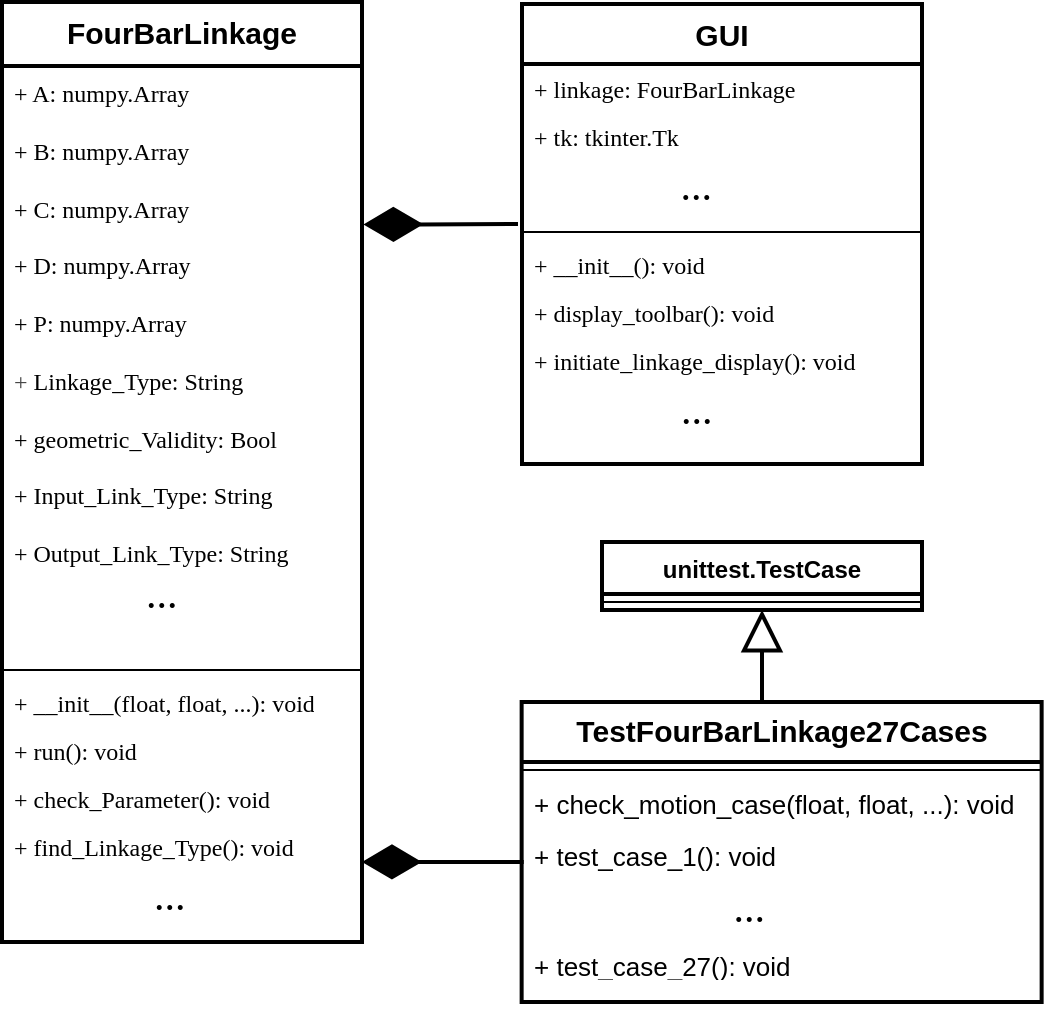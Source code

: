 <mxfile version="24.8.6">
  <diagram id="MVhgNVCFNNkVWE_ndixA" name="Page-1">
    <mxGraphModel dx="568" dy="282" grid="1" gridSize="10" guides="1" tooltips="1" connect="1" arrows="1" fold="1" page="1" pageScale="1" pageWidth="850" pageHeight="1100" math="0" shadow="0">
      <root>
        <mxCell id="0" />
        <mxCell id="1" parent="0" />
        <mxCell id="5JU13Hx9IpRc4YvFb3v6-13" value="&lt;font face=&quot;Helvetica&quot; style=&quot;font-size: 15px;&quot;&gt;FourBarLinkage&lt;/font&gt;" style="swimlane;fontStyle=1;align=center;verticalAlign=top;childLayout=stackLayout;horizontal=1;startSize=32;horizontalStack=0;resizeParent=1;resizeParentMax=0;resizeLast=0;collapsible=1;marginBottom=0;whiteSpace=wrap;html=1;strokeWidth=2;" vertex="1" parent="1">
          <mxGeometry x="340" y="30" width="180" height="470" as="geometry" />
        </mxCell>
        <mxCell id="5JU13Hx9IpRc4YvFb3v6-14" value="&lt;p style=&quot;margin: 0px; font-size: 12px;&quot;&gt;&lt;span style=&quot;font-family: &amp;quot;Microsoft YaHei&amp;quot;; font-size: 12px;&quot;&gt;+ A: numpy.Array&lt;/span&gt;&lt;/p&gt;&lt;p style=&quot;margin: 0px; font-size: 12px;&quot;&gt;&lt;span style=&quot;background-color: initial; font-family: &amp;quot;Microsoft YaHei&amp;quot;;&quot;&gt;&lt;br&gt;&lt;/span&gt;&lt;/p&gt;&lt;p style=&quot;margin: 0px; font-size: 12px;&quot;&gt;&lt;span style=&quot;background-color: initial; font-family: &amp;quot;Microsoft YaHei&amp;quot;;&quot;&gt;+ B: numpy.Array&lt;/span&gt;&lt;/p&gt;&lt;p style=&quot;margin: 0px; font-size: 12px;&quot;&gt;&lt;span style=&quot;background-color: initial; font-family: &amp;quot;Microsoft YaHei&amp;quot;;&quot;&gt;&lt;br&gt;&lt;/span&gt;&lt;/p&gt;&lt;p style=&quot;margin: 0px; font-size: 12px;&quot;&gt;&lt;span style=&quot;background-color: initial; font-family: &amp;quot;Microsoft YaHei&amp;quot;;&quot;&gt;+ C: numpy.Array&lt;/span&gt;&lt;/p&gt;&lt;p style=&quot;margin: 0px; font-size: 12px;&quot;&gt;&lt;span style=&quot;background-color: initial; font-family: &amp;quot;Microsoft YaHei&amp;quot;;&quot;&gt;&lt;br&gt;&lt;/span&gt;&lt;/p&gt;&lt;p style=&quot;margin: 0px; font-size: 12px;&quot;&gt;&lt;span style=&quot;background-color: initial; font-family: &amp;quot;Microsoft YaHei&amp;quot;;&quot;&gt;+ D: numpy.Array&lt;/span&gt;&lt;/p&gt;&lt;p style=&quot;margin: 0px; font-size: 12px;&quot;&gt;&lt;span style=&quot;background-color: initial; font-family: &amp;quot;Microsoft YaHei&amp;quot;;&quot;&gt;&lt;br&gt;&lt;/span&gt;&lt;/p&gt;&lt;p style=&quot;margin: 0px; font-size: 12px;&quot;&gt;&lt;span style=&quot;background-color: initial; font-family: &amp;quot;Microsoft YaHei&amp;quot;;&quot;&gt;+ P: numpy.Array&lt;/span&gt;&lt;/p&gt;&lt;p style=&quot;margin: 0px; font-size: 12px;&quot;&gt;&lt;font style=&quot;background-color: initial; font-family: &amp;quot;Microsoft YaHei&amp;quot;;&quot; color=&quot;#454545&quot;&gt;&lt;br&gt;&lt;/font&gt;&lt;/p&gt;&lt;p style=&quot;margin: 0px; font-size: 12px;&quot;&gt;&lt;font style=&quot;background-color: initial; font-family: &amp;quot;Microsoft YaHei&amp;quot;;&quot; color=&quot;#454545&quot;&gt;+&amp;nbsp;&lt;/font&gt;&lt;span style=&quot;background-color: initial; font-family: &amp;quot;Microsoft YaHei&amp;quot;;&quot;&gt;Linkage_Type: String&lt;/span&gt;&lt;/p&gt;&lt;p style=&quot;margin: 0px; font-size: 12px;&quot;&gt;&lt;span style=&quot;background-color: initial; font-family: &amp;quot;Microsoft YaHei&amp;quot;;&quot;&gt;&lt;br&gt;&lt;/span&gt;&lt;/p&gt;&lt;p style=&quot;margin: 0px; font-size: 12px;&quot;&gt;&lt;span style=&quot;background-color: initial; font-family: &amp;quot;Microsoft YaHei&amp;quot;;&quot;&gt;+ geometric_Validity: Bool&lt;/span&gt;&lt;/p&gt;&lt;p style=&quot;margin: 0px; font-size: 12px;&quot;&gt;&lt;span style=&quot;background-color: initial; font-family: &amp;quot;Microsoft YaHei&amp;quot;;&quot;&gt;&lt;br&gt;&lt;/span&gt;&lt;/p&gt;&lt;p style=&quot;margin: 0px; font-size: 12px;&quot;&gt;&lt;span style=&quot;background-color: initial; font-family: &amp;quot;Microsoft YaHei&amp;quot;;&quot;&gt;+&amp;nbsp;&lt;/span&gt;&lt;span style=&quot;background-color: initial; font-family: &amp;quot;Microsoft YaHei&amp;quot;;&quot;&gt;Input_Link_Type: String&lt;/span&gt;&lt;/p&gt;&lt;p style=&quot;margin: 0px; font-size: 12px;&quot;&gt;&lt;span style=&quot;background-color: initial; font-family: &amp;quot;Microsoft YaHei&amp;quot;;&quot;&gt;&lt;br&gt;&lt;/span&gt;&lt;/p&gt;&lt;p style=&quot;margin: 0px; font-size: 12px;&quot;&gt;&lt;span style=&quot;background-color: initial; font-family: &amp;quot;Microsoft YaHei&amp;quot;;&quot;&gt;+ Output_Link_Type: String&lt;/span&gt;&lt;/p&gt;&lt;p style=&quot;text-align: center; margin: 0px;&quot;&gt;&lt;font style=&quot;font-size: 21px;&quot; face=&quot;Microsoft YaHei&quot;&gt;&amp;nbsp; ...&lt;/font&gt;&lt;/p&gt;" style="text;strokeColor=none;fillColor=none;align=left;verticalAlign=top;spacingLeft=4;spacingRight=4;overflow=hidden;rotatable=0;points=[[0,0.5],[1,0.5]];portConstraint=eastwest;whiteSpace=wrap;html=1;fontColor=#000000;fontSize=12;strokeWidth=2;" vertex="1" parent="5JU13Hx9IpRc4YvFb3v6-13">
          <mxGeometry y="32" width="180" height="298" as="geometry" />
        </mxCell>
        <mxCell id="5JU13Hx9IpRc4YvFb3v6-15" value="" style="line;strokeWidth=1;fillColor=none;align=left;verticalAlign=middle;spacingTop=-1;spacingLeft=3;spacingRight=3;rotatable=0;labelPosition=right;points=[];portConstraint=eastwest;strokeColor=inherit;" vertex="1" parent="5JU13Hx9IpRc4YvFb3v6-13">
          <mxGeometry y="330" width="180" height="8" as="geometry" />
        </mxCell>
        <mxCell id="5JU13Hx9IpRc4YvFb3v6-16" value="&lt;p style=&quot;margin: 0px; line-height: 100%; font-size: 12px;&quot;&gt;&lt;span style=&quot;font-family: &amp;quot;Microsoft YaHei&amp;quot;; font-size: 12px;&quot;&gt;+ __init__(float, float, ...): void&lt;/span&gt;&lt;/p&gt;&lt;p style=&quot;margin: 0px; line-height: 100%; font-size: 12px;&quot;&gt;&lt;span style=&quot;background-color: initial; font-family: &amp;quot;Microsoft YaHei&amp;quot;;&quot;&gt;&lt;br&gt;&lt;/span&gt;&lt;/p&gt;&lt;p style=&quot;margin: 0px; line-height: 100%; font-size: 12px;&quot;&gt;&lt;span style=&quot;background-color: initial; font-family: &amp;quot;Microsoft YaHei&amp;quot;;&quot;&gt;+ run(): void&lt;/span&gt;&lt;/p&gt;&lt;p style=&quot;margin: 0px; line-height: 100%; font-size: 12px;&quot;&gt;&lt;span style=&quot;font-family: &amp;quot;Microsoft YaHei&amp;quot;; background-color: initial;&quot;&gt;&lt;br&gt;&lt;/span&gt;&lt;/p&gt;&lt;p style=&quot;margin: 0px; line-height: 100%; font-size: 12px;&quot;&gt;&lt;span style=&quot;font-family: &amp;quot;Microsoft YaHei&amp;quot;; background-color: initial;&quot;&gt;+ check_Parameter(): void&lt;/span&gt;&lt;/p&gt;&lt;p style=&quot;margin: 0px; line-height: 100%; font-size: 12px;&quot;&gt;&lt;span style=&quot;background-color: initial; font-family: &amp;quot;Microsoft YaHei&amp;quot;;&quot;&gt;&lt;br&gt;&lt;/span&gt;&lt;/p&gt;&lt;p style=&quot;margin: 0px; line-height: 100%; font-size: 12px;&quot;&gt;&lt;span style=&quot;background-color: initial; font-family: &amp;quot;Microsoft YaHei&amp;quot;;&quot;&gt;+ find_Linkage_Type(): void&lt;/span&gt;&lt;/p&gt;&lt;p style=&quot;margin: 0px; line-height: 100%; font-size: 12px;&quot;&gt;&lt;span style=&quot;background-color: initial; font-family: &amp;quot;Microsoft YaHei&amp;quot;;&quot;&gt;&lt;br&gt;&lt;/span&gt;&lt;/p&gt;&lt;p style=&quot;text-align: center; margin: 0px; line-height: 100%;&quot;&gt;&lt;font style=&quot;font-size: 21px;&quot; face=&quot;Microsoft YaHei&quot;&gt;&amp;nbsp;...&lt;/font&gt;&lt;/p&gt;" style="text;strokeColor=none;fillColor=none;align=left;verticalAlign=top;spacingLeft=4;spacingRight=4;overflow=hidden;rotatable=0;points=[[0,0.5],[1,0.5]];portConstraint=eastwest;whiteSpace=wrap;html=1;fontColor=default;fontSize=12;" vertex="1" parent="5JU13Hx9IpRc4YvFb3v6-13">
          <mxGeometry y="338" width="180" height="132" as="geometry" />
        </mxCell>
        <mxCell id="5JU13Hx9IpRc4YvFb3v6-17" value="" style="endArrow=diamondThin;endFill=1;endSize=24;html=1;rounded=0;entryX=1.004;entryY=0.303;entryDx=0;entryDy=0;entryPerimeter=0;strokeWidth=2;exitX=-0.01;exitY=1;exitDx=0;exitDy=0;exitPerimeter=0;" edge="1" parent="1" source="5JU13Hx9IpRc4YvFb3v6-23">
          <mxGeometry width="160" relative="1" as="geometry">
            <mxPoint x="600" y="131" as="sourcePoint" />
            <mxPoint x="520.72" y="141.294" as="targetPoint" />
          </mxGeometry>
        </mxCell>
        <mxCell id="5JU13Hx9IpRc4YvFb3v6-22" value="&lt;font face=&quot;Helvetica&quot; style=&quot;font-size: 15px;&quot;&gt;GUI&lt;/font&gt;" style="swimlane;fontStyle=1;align=center;verticalAlign=top;childLayout=stackLayout;horizontal=1;startSize=30;horizontalStack=0;resizeParent=1;resizeParentMax=0;resizeLast=0;collapsible=1;marginBottom=0;whiteSpace=wrap;html=1;strokeWidth=2;" vertex="1" parent="1">
          <mxGeometry x="600" y="31" width="200" height="230" as="geometry" />
        </mxCell>
        <mxCell id="5JU13Hx9IpRc4YvFb3v6-23" value="&lt;p style=&quot;margin: 0px; line-height: 100%; font-size: 12px;&quot;&gt;&lt;span style=&quot;font-family: &amp;quot;Microsoft YaHei&amp;quot;; font-size: 12px;&quot;&gt;+ linkage: FourBarLinkage&lt;/span&gt;&lt;/p&gt;&lt;p style=&quot;margin: 0px; line-height: 100%; font-size: 12px;&quot;&gt;&lt;span style=&quot;font-family: &amp;quot;Microsoft YaHei&amp;quot;; background-color: initial; font-size: 12px;&quot;&gt;&lt;br style=&quot;font-size: 12px;&quot;&gt;&lt;/span&gt;&lt;/p&gt;&lt;p style=&quot;margin: 0px; line-height: 100%; font-size: 12px;&quot;&gt;&lt;span style=&quot;font-family: &amp;quot;Microsoft YaHei&amp;quot;; background-color: initial; font-size: 12px;&quot;&gt;+ tk: tkinter.Tk&lt;/span&gt;&lt;/p&gt;&lt;p style=&quot;margin: 0px; line-height: 100%; font-size: 12px;&quot;&gt;&lt;span style=&quot;font-family: &amp;quot;Microsoft YaHei&amp;quot;; background-color: initial; font-size: 12px;&quot;&gt;&lt;br&gt;&lt;/span&gt;&lt;/p&gt;&lt;p style=&quot;text-align: center; margin: 0px; line-height: 100%;&quot;&gt;&lt;font style=&quot;font-size: 21px;&quot; face=&quot;Microsoft YaHei&quot;&gt;&amp;nbsp; &amp;nbsp; &amp;nbsp; ...&lt;/font&gt;&lt;/p&gt;" style="text;strokeColor=none;fillColor=none;align=left;verticalAlign=top;spacingLeft=4;spacingRight=4;overflow=hidden;rotatable=0;points=[[0,0.5],[1,0.5]];portConstraint=eastwest;whiteSpace=wrap;html=1;fontSize=12;fontColor=#000000;" vertex="1" parent="5JU13Hx9IpRc4YvFb3v6-22">
          <mxGeometry y="30" width="200" height="80" as="geometry" />
        </mxCell>
        <mxCell id="5JU13Hx9IpRc4YvFb3v6-24" value="" style="line;strokeWidth=1;fillColor=none;align=left;verticalAlign=middle;spacingTop=-1;spacingLeft=3;spacingRight=3;rotatable=0;labelPosition=right;points=[];portConstraint=eastwest;strokeColor=inherit;" vertex="1" parent="5JU13Hx9IpRc4YvFb3v6-22">
          <mxGeometry y="110" width="200" height="8" as="geometry" />
        </mxCell>
        <mxCell id="5JU13Hx9IpRc4YvFb3v6-25" value="&lt;p style=&quot;margin: 0px; line-height: 100%; font-size: 12px;&quot;&gt;&lt;span style=&quot;font-family: &amp;quot;Microsoft YaHei&amp;quot;; font-size: 12px;&quot;&gt;+ __init__(): void&lt;/span&gt;&lt;/p&gt;&lt;p style=&quot;margin: 0px; line-height: 100%; font-size: 12px;&quot;&gt;&lt;span style=&quot;font-family: &amp;quot;Microsoft YaHei&amp;quot;; background-color: initial;&quot;&gt;&lt;br&gt;&lt;/span&gt;&lt;/p&gt;&lt;p style=&quot;margin: 0px; line-height: 100%; font-size: 12px;&quot;&gt;&lt;span style=&quot;font-family: &amp;quot;Microsoft YaHei&amp;quot;; background-color: initial;&quot;&gt;+ display_toolbar(): void&lt;/span&gt;&lt;/p&gt;&lt;p style=&quot;margin: 0px; line-height: 100%; font-size: 12px;&quot;&gt;&lt;span style=&quot;font-family: &amp;quot;Microsoft YaHei&amp;quot;; background-color: initial;&quot;&gt;&lt;br&gt;&lt;/span&gt;&lt;/p&gt;&lt;p style=&quot;margin: 0px; line-height: 100%; font-size: 12px;&quot;&gt;&lt;span style=&quot;font-family: &amp;quot;Microsoft YaHei&amp;quot;; background-color: initial;&quot;&gt;+ initiate_linkage_display(): void&lt;/span&gt;&lt;/p&gt;&lt;p style=&quot;margin: 0px; line-height: 100%; font-size: 12px;&quot;&gt;&lt;span style=&quot;font-family: &amp;quot;Microsoft YaHei&amp;quot;; background-color: initial;&quot;&gt;&lt;br&gt;&lt;/span&gt;&lt;/p&gt;&lt;p style=&quot;margin: 0px; line-height: 100%; font-size: 12px;&quot;&gt;&lt;span style=&quot;font-family: &amp;quot;Microsoft YaHei&amp;quot;; font-size: 21px; text-align: center;&quot;&gt;&amp;nbsp; &amp;nbsp; &amp;nbsp; &amp;nbsp; &amp;nbsp; &amp;nbsp; &amp;nbsp; ...&lt;/span&gt;&lt;span style=&quot;font-family: &amp;quot;Microsoft YaHei&amp;quot;; background-color: initial;&quot;&gt;&lt;/span&gt;&lt;/p&gt;" style="text;strokeColor=none;fillColor=none;align=left;verticalAlign=top;spacingLeft=4;spacingRight=4;overflow=hidden;rotatable=0;points=[[0,0.5],[1,0.5]];portConstraint=eastwest;whiteSpace=wrap;html=1;fontColor=#000000;fontSize=12;" vertex="1" parent="5JU13Hx9IpRc4YvFb3v6-22">
          <mxGeometry y="118" width="200" height="112" as="geometry" />
        </mxCell>
        <mxCell id="5JU13Hx9IpRc4YvFb3v6-31" value="&lt;p style=&quot;margin: 0px; line-height: 100%; font-size: 15px;&quot; align=&quot;center&quot;&gt;&lt;font style=&quot;font-size: 15px;&quot; face=&quot;Helvetica&quot;&gt;TestFourBarLinkage27Cases&lt;/font&gt;&lt;/p&gt;&lt;font style=&quot;font-size: 15px;&quot; face=&quot;Helvetica&quot;&gt;&lt;br&gt;&lt;/font&gt;&lt;p style=&quot;margin: 0px; line-height: 100%; font-family: SimSun; font-size: 15px; color: rgb(255, 255, 255);&quot; align=&quot;center&quot;&gt;&lt;br&gt;&lt;/p&gt;" style="swimlane;fontStyle=1;align=center;verticalAlign=top;childLayout=stackLayout;horizontal=1;startSize=30;horizontalStack=0;resizeParent=1;resizeParentMax=0;resizeLast=0;collapsible=1;marginBottom=0;whiteSpace=wrap;html=1;strokeWidth=2;" vertex="1" parent="1">
          <mxGeometry x="599.82" y="380" width="260" height="150" as="geometry" />
        </mxCell>
        <mxCell id="5JU13Hx9IpRc4YvFb3v6-33" value="" style="line;strokeWidth=1;fillColor=none;align=left;verticalAlign=middle;spacingTop=-1;spacingLeft=3;spacingRight=3;rotatable=0;labelPosition=right;points=[];portConstraint=eastwest;strokeColor=inherit;" vertex="1" parent="5JU13Hx9IpRc4YvFb3v6-31">
          <mxGeometry y="30" width="260" height="8" as="geometry" />
        </mxCell>
        <mxCell id="5JU13Hx9IpRc4YvFb3v6-34" value="&lt;p style=&quot;margin: 0px; line-height: 100%; font-size: 13px;&quot;&gt;&lt;span style=&quot;background-color: initial;&quot;&gt;+ check_motion_case(float, float, ...): void&lt;/span&gt;&lt;/p&gt;&lt;p style=&quot;margin: 0px; line-height: 100%; font-size: 13px;&quot;&gt;&lt;span style=&quot;background-color: initial;&quot;&gt;&lt;br&gt;&lt;/span&gt;&lt;/p&gt;&lt;p style=&quot;margin: 0px; line-height: 100%; font-size: 13px;&quot;&gt;&lt;span style=&quot;background-color: initial;&quot;&gt;+ test_case_1(): void&lt;/span&gt;&lt;/p&gt;&lt;p style=&quot;margin: 0px; line-height: 100%; font-size: 13px;&quot;&gt;&lt;span style=&quot;background-color: initial;&quot;&gt;&lt;br&gt;&lt;/span&gt;&lt;/p&gt;&lt;p style=&quot;margin: 0px; line-height: 100%; font-size: 12px;&quot;&gt;&lt;span style=&quot;font-family: &amp;quot;Microsoft YaHei&amp;quot;; font-size: 21px;&quot;&gt;&amp;nbsp; &amp;nbsp; &amp;nbsp; &amp;nbsp; &amp;nbsp; &amp;nbsp; &amp;nbsp; &amp;nbsp; &amp;nbsp; &amp;nbsp;...&lt;/span&gt;&lt;span style=&quot;font-family: &amp;quot;Microsoft YaHei&amp;quot;; background-color: initial;&quot;&gt;&lt;/span&gt;&lt;/p&gt;&lt;p style=&quot;margin: 0px; line-height: 100%; font-size: 12px;&quot;&gt;&lt;span style=&quot;font-family: &amp;quot;Microsoft YaHei&amp;quot;; font-size: 21px;&quot;&gt;&lt;br&gt;&lt;/span&gt;&lt;/p&gt;&lt;p style=&quot;margin: 0px; line-height: 100%; font-size: 12px;&quot;&gt;&lt;span style=&quot;font-size: 13px;&quot;&gt;+ test_case_27(): void&lt;/span&gt;&lt;/p&gt;" style="text;strokeColor=none;fillColor=none;align=left;verticalAlign=top;spacingLeft=4;spacingRight=4;overflow=hidden;rotatable=0;points=[[0,0.5],[1,0.5]];portConstraint=eastwest;whiteSpace=wrap;html=1;fontColor=#000000;fontSize=12;" vertex="1" parent="5JU13Hx9IpRc4YvFb3v6-31">
          <mxGeometry y="38" width="260" height="112" as="geometry" />
        </mxCell>
        <mxCell id="5JU13Hx9IpRc4YvFb3v6-35" value="" style="endArrow=diamondThin;endFill=1;endSize=24;html=1;rounded=0;entryX=1.001;entryY=0.242;entryDx=0;entryDy=0;entryPerimeter=0;strokeWidth=2;exitX=0.004;exitY=0.375;exitDx=0;exitDy=0;exitPerimeter=0;" edge="1" parent="1" source="5JU13Hx9IpRc4YvFb3v6-34">
          <mxGeometry width="160" relative="1" as="geometry">
            <mxPoint x="649.82" y="570" as="sourcePoint" />
            <mxPoint x="520.0" y="459.944" as="targetPoint" />
          </mxGeometry>
        </mxCell>
        <mxCell id="5JU13Hx9IpRc4YvFb3v6-36" value="unittest.TestCase" style="swimlane;fontStyle=1;align=center;verticalAlign=top;childLayout=stackLayout;horizontal=1;startSize=26;horizontalStack=0;resizeParent=1;resizeParentMax=0;resizeLast=0;collapsible=1;marginBottom=0;whiteSpace=wrap;html=1;strokeWidth=2;" vertex="1" parent="1">
          <mxGeometry x="640" y="300" width="160" height="34" as="geometry" />
        </mxCell>
        <mxCell id="5JU13Hx9IpRc4YvFb3v6-38" value="" style="line;strokeWidth=1;fillColor=none;align=left;verticalAlign=middle;spacingTop=-1;spacingLeft=3;spacingRight=3;rotatable=0;labelPosition=right;points=[];portConstraint=eastwest;strokeColor=inherit;" vertex="1" parent="5JU13Hx9IpRc4YvFb3v6-36">
          <mxGeometry y="26" width="160" height="8" as="geometry" />
        </mxCell>
        <mxCell id="5JU13Hx9IpRc4YvFb3v6-40" value="" style="endArrow=block;endSize=16;endFill=0;html=1;rounded=0;entryX=0.5;entryY=1;entryDx=0;entryDy=0;strokeWidth=2;" edge="1" parent="1" target="5JU13Hx9IpRc4YvFb3v6-36">
          <mxGeometry width="160" relative="1" as="geometry">
            <mxPoint x="720" y="380" as="sourcePoint" />
            <mxPoint x="470" y="210" as="targetPoint" />
          </mxGeometry>
        </mxCell>
      </root>
    </mxGraphModel>
  </diagram>
</mxfile>

